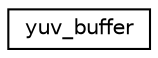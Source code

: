 digraph "Graphical Class Hierarchy"
{
  edge [fontname="Helvetica",fontsize="10",labelfontname="Helvetica",labelfontsize="10"];
  node [fontname="Helvetica",fontsize="10",shape=record];
  rankdir="LR";
  Node1 [label="yuv_buffer",height=0.2,width=0.4,color="black", fillcolor="white", style="filled",URL="$structyuv__buffer.html"];
}
